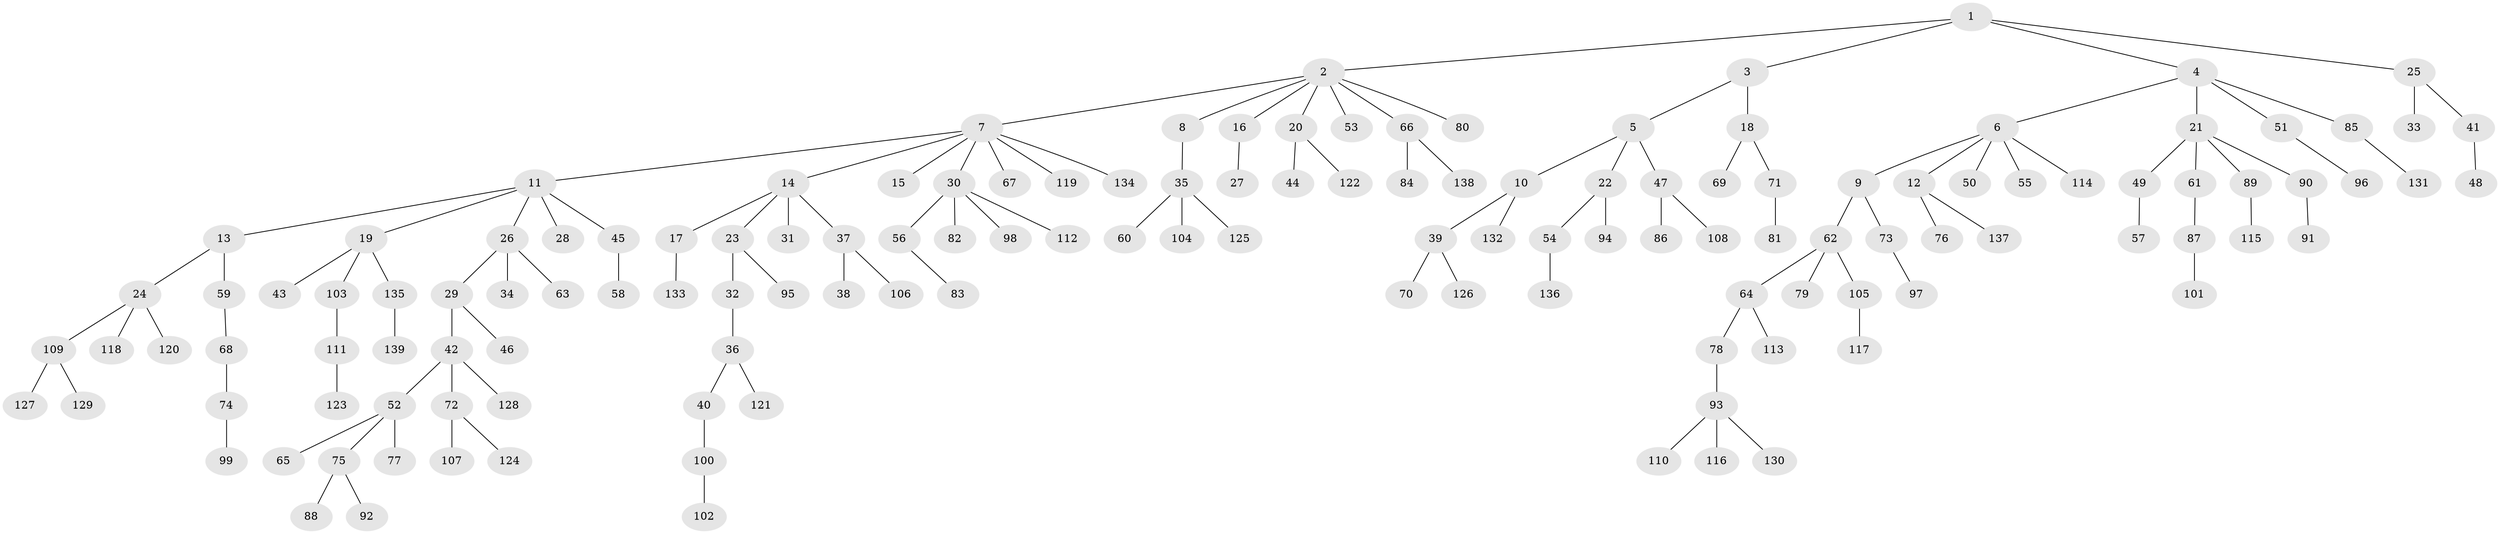 // Generated by graph-tools (version 1.1) at 2025/52/03/09/25 04:52:38]
// undirected, 139 vertices, 138 edges
graph export_dot {
graph [start="1"]
  node [color=gray90,style=filled];
  1;
  2;
  3;
  4;
  5;
  6;
  7;
  8;
  9;
  10;
  11;
  12;
  13;
  14;
  15;
  16;
  17;
  18;
  19;
  20;
  21;
  22;
  23;
  24;
  25;
  26;
  27;
  28;
  29;
  30;
  31;
  32;
  33;
  34;
  35;
  36;
  37;
  38;
  39;
  40;
  41;
  42;
  43;
  44;
  45;
  46;
  47;
  48;
  49;
  50;
  51;
  52;
  53;
  54;
  55;
  56;
  57;
  58;
  59;
  60;
  61;
  62;
  63;
  64;
  65;
  66;
  67;
  68;
  69;
  70;
  71;
  72;
  73;
  74;
  75;
  76;
  77;
  78;
  79;
  80;
  81;
  82;
  83;
  84;
  85;
  86;
  87;
  88;
  89;
  90;
  91;
  92;
  93;
  94;
  95;
  96;
  97;
  98;
  99;
  100;
  101;
  102;
  103;
  104;
  105;
  106;
  107;
  108;
  109;
  110;
  111;
  112;
  113;
  114;
  115;
  116;
  117;
  118;
  119;
  120;
  121;
  122;
  123;
  124;
  125;
  126;
  127;
  128;
  129;
  130;
  131;
  132;
  133;
  134;
  135;
  136;
  137;
  138;
  139;
  1 -- 2;
  1 -- 3;
  1 -- 4;
  1 -- 25;
  2 -- 7;
  2 -- 8;
  2 -- 16;
  2 -- 20;
  2 -- 53;
  2 -- 66;
  2 -- 80;
  3 -- 5;
  3 -- 18;
  4 -- 6;
  4 -- 21;
  4 -- 51;
  4 -- 85;
  5 -- 10;
  5 -- 22;
  5 -- 47;
  6 -- 9;
  6 -- 12;
  6 -- 50;
  6 -- 55;
  6 -- 114;
  7 -- 11;
  7 -- 14;
  7 -- 15;
  7 -- 30;
  7 -- 67;
  7 -- 119;
  7 -- 134;
  8 -- 35;
  9 -- 62;
  9 -- 73;
  10 -- 39;
  10 -- 132;
  11 -- 13;
  11 -- 19;
  11 -- 26;
  11 -- 28;
  11 -- 45;
  12 -- 76;
  12 -- 137;
  13 -- 24;
  13 -- 59;
  14 -- 17;
  14 -- 23;
  14 -- 31;
  14 -- 37;
  16 -- 27;
  17 -- 133;
  18 -- 69;
  18 -- 71;
  19 -- 43;
  19 -- 103;
  19 -- 135;
  20 -- 44;
  20 -- 122;
  21 -- 49;
  21 -- 61;
  21 -- 89;
  21 -- 90;
  22 -- 54;
  22 -- 94;
  23 -- 32;
  23 -- 95;
  24 -- 109;
  24 -- 118;
  24 -- 120;
  25 -- 33;
  25 -- 41;
  26 -- 29;
  26 -- 34;
  26 -- 63;
  29 -- 42;
  29 -- 46;
  30 -- 56;
  30 -- 82;
  30 -- 98;
  30 -- 112;
  32 -- 36;
  35 -- 60;
  35 -- 104;
  35 -- 125;
  36 -- 40;
  36 -- 121;
  37 -- 38;
  37 -- 106;
  39 -- 70;
  39 -- 126;
  40 -- 100;
  41 -- 48;
  42 -- 52;
  42 -- 72;
  42 -- 128;
  45 -- 58;
  47 -- 86;
  47 -- 108;
  49 -- 57;
  51 -- 96;
  52 -- 65;
  52 -- 75;
  52 -- 77;
  54 -- 136;
  56 -- 83;
  59 -- 68;
  61 -- 87;
  62 -- 64;
  62 -- 79;
  62 -- 105;
  64 -- 78;
  64 -- 113;
  66 -- 84;
  66 -- 138;
  68 -- 74;
  71 -- 81;
  72 -- 107;
  72 -- 124;
  73 -- 97;
  74 -- 99;
  75 -- 88;
  75 -- 92;
  78 -- 93;
  85 -- 131;
  87 -- 101;
  89 -- 115;
  90 -- 91;
  93 -- 110;
  93 -- 116;
  93 -- 130;
  100 -- 102;
  103 -- 111;
  105 -- 117;
  109 -- 127;
  109 -- 129;
  111 -- 123;
  135 -- 139;
}
